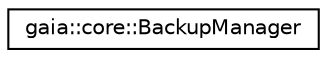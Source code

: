 digraph G
{
  edge [fontname="Helvetica",fontsize="10",labelfontname="Helvetica",labelfontsize="10"];
  node [fontname="Helvetica",fontsize="10",shape=record];
  rankdir=LR;
  Node1 [label="gaia::core::BackupManager",height=0.2,width=0.4,color="black", fillcolor="white", style="filled",URL="$d0/db0/classgaia_1_1core_1_1_backup_manager.html"];
}
